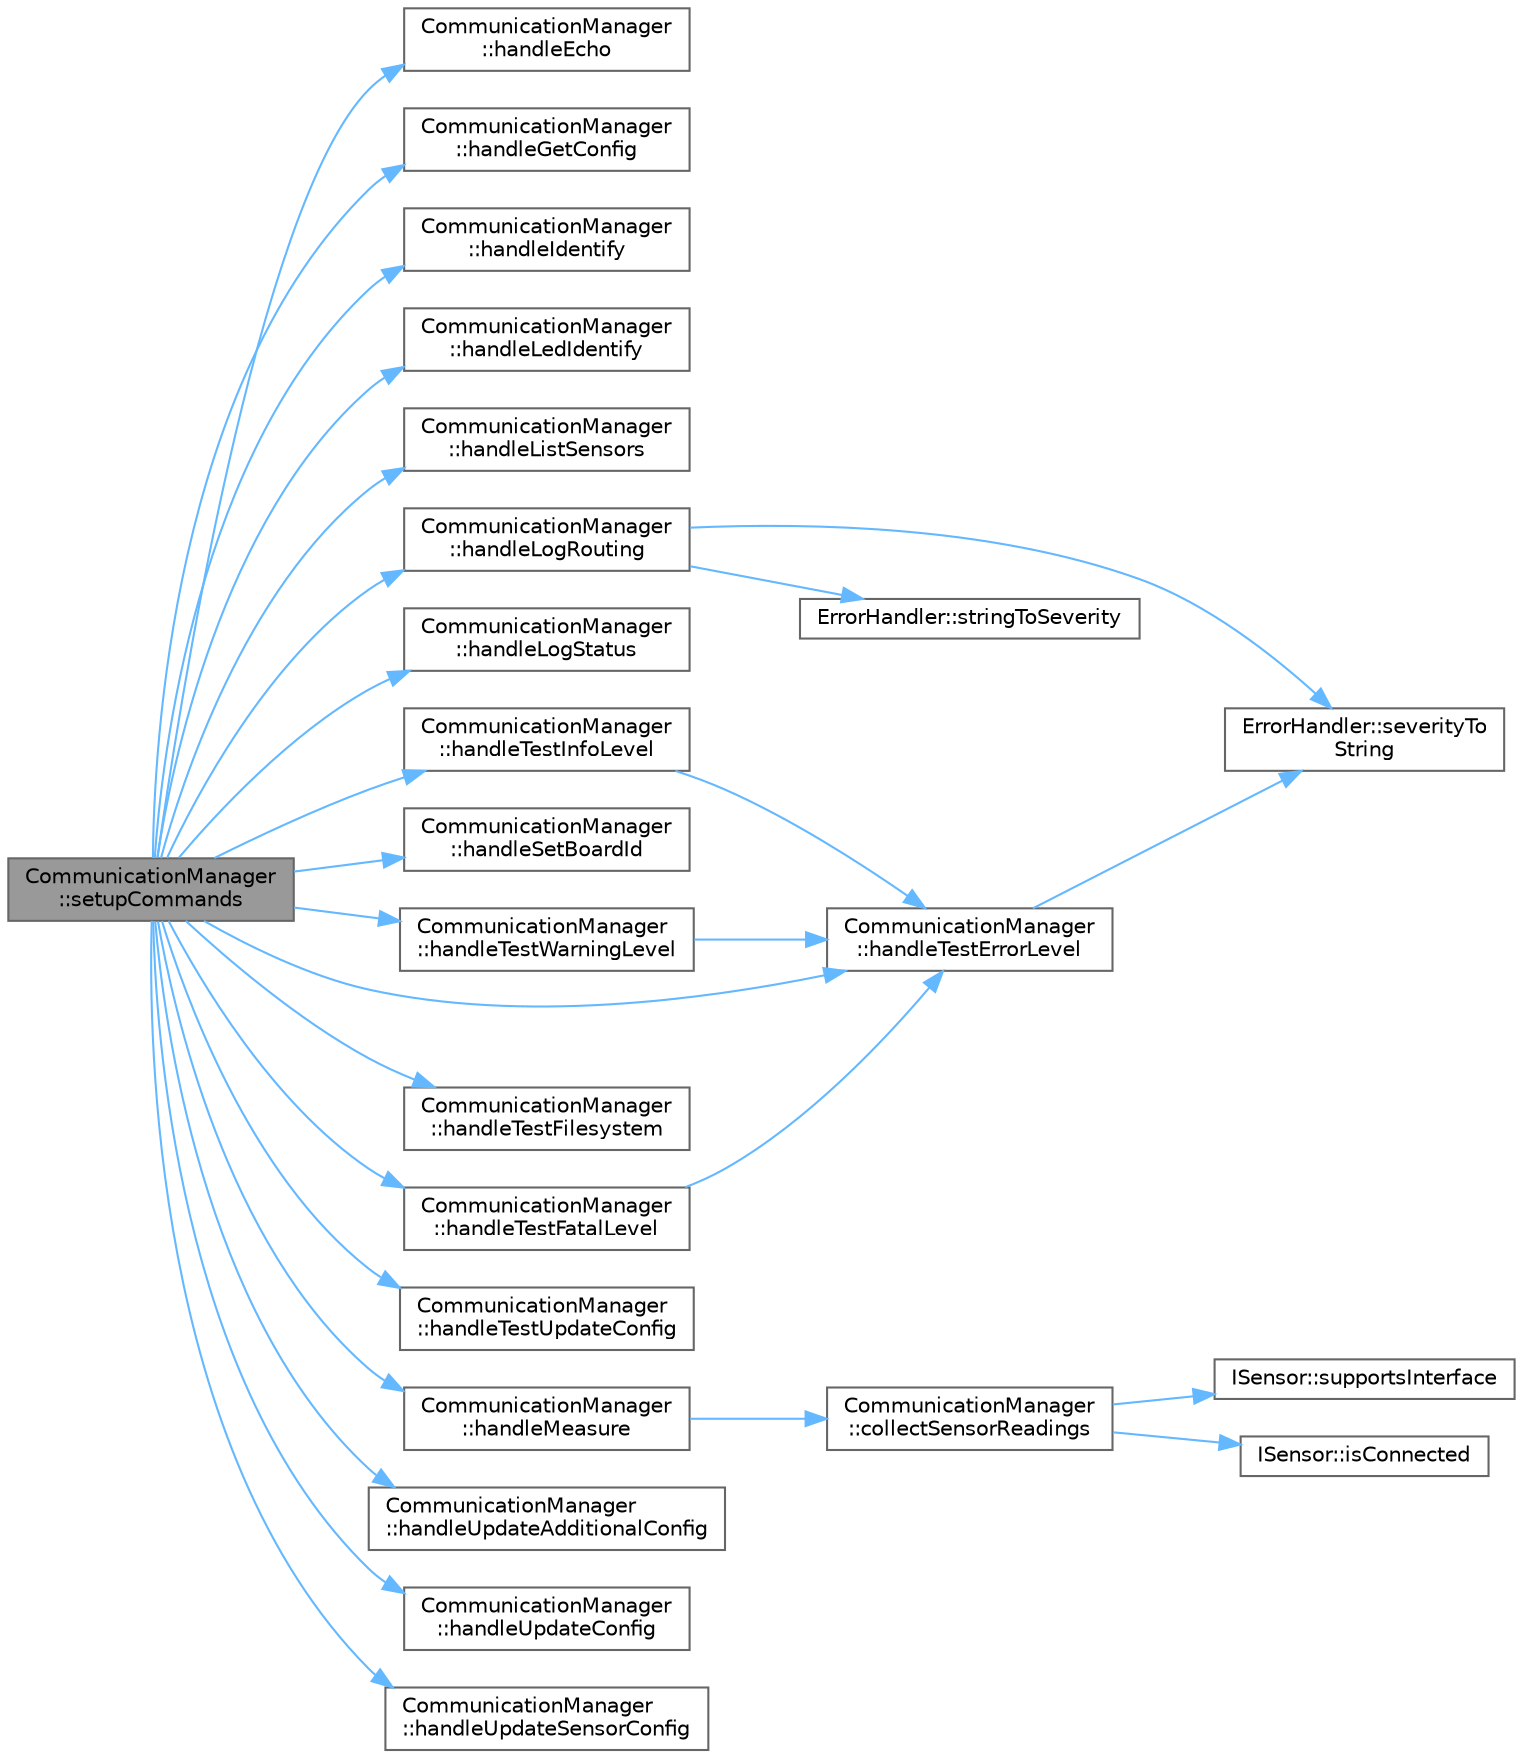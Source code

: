 digraph "CommunicationManager::setupCommands"
{
 // LATEX_PDF_SIZE
  bgcolor="transparent";
  edge [fontname=Helvetica,fontsize=10,labelfontname=Helvetica,labelfontsize=10];
  node [fontname=Helvetica,fontsize=10,shape=box,height=0.2,width=0.4];
  rankdir="LR";
  Node1 [id="Node000001",label="CommunicationManager\l::setupCommands",height=0.2,width=0.4,color="gray40", fillcolor="grey60", style="filled", fontcolor="black",tooltip="Register all SCPI commands with the parser."];
  Node1 -> Node2 [id="edge1_Node000001_Node000002",color="steelblue1",style="solid",tooltip=" "];
  Node2 [id="Node000002",label="CommunicationManager\l::handleEcho",height=0.2,width=0.4,color="grey40", fillcolor="white", style="filled",URL="$class_communication_manager.html#a8fb1f9767a9c2a586a3eb921ec74f890",tooltip=" "];
  Node1 -> Node3 [id="edge2_Node000001_Node000003",color="steelblue1",style="solid",tooltip=" "];
  Node3 [id="Node000003",label="CommunicationManager\l::handleGetConfig",height=0.2,width=0.4,color="grey40", fillcolor="white", style="filled",URL="$class_communication_manager.html#a9e466f6aae9c40128ceaf16e04ca3760",tooltip=" "];
  Node1 -> Node4 [id="edge3_Node000001_Node000004",color="steelblue1",style="solid",tooltip=" "];
  Node4 [id="Node000004",label="CommunicationManager\l::handleIdentify",height=0.2,width=0.4,color="grey40", fillcolor="white", style="filled",URL="$class_communication_manager.html#ab28d570529a2303b1081e6016034c008",tooltip=" "];
  Node1 -> Node5 [id="edge4_Node000001_Node000005",color="steelblue1",style="solid",tooltip=" "];
  Node5 [id="Node000005",label="CommunicationManager\l::handleLedIdentify",height=0.2,width=0.4,color="grey40", fillcolor="white", style="filled",URL="$class_communication_manager.html#a9a16aa4fb18dfea11b2b3363b442f455",tooltip=" "];
  Node1 -> Node6 [id="edge5_Node000001_Node000006",color="steelblue1",style="solid",tooltip=" "];
  Node6 [id="Node000006",label="CommunicationManager\l::handleListSensors",height=0.2,width=0.4,color="grey40", fillcolor="white", style="filled",URL="$class_communication_manager.html#a1f7efa0a376d4f54d0ad503f4154216c",tooltip=" "];
  Node1 -> Node7 [id="edge6_Node000001_Node000007",color="steelblue1",style="solid",tooltip=" "];
  Node7 [id="Node000007",label="CommunicationManager\l::handleLogRouting",height=0.2,width=0.4,color="grey40", fillcolor="white", style="filled",URL="$class_communication_manager.html#a10b20a1f75bc05bd5f73fef2e230e906",tooltip=" "];
  Node7 -> Node8 [id="edge7_Node000007_Node000008",color="steelblue1",style="solid",tooltip=" "];
  Node8 [id="Node000008",label="ErrorHandler::severityTo\lString",height=0.2,width=0.4,color="grey40", fillcolor="white", style="filled",URL="$class_error_handler.html#a28e4c666c764f31533832edde5d8e014",tooltip="Convert severity level to string."];
  Node7 -> Node9 [id="edge8_Node000007_Node000009",color="steelblue1",style="solid",tooltip=" "];
  Node9 [id="Node000009",label="ErrorHandler::stringToSeverity",height=0.2,width=0.4,color="grey40", fillcolor="white", style="filled",URL="$class_error_handler.html#a6c957506a74daf83fad82b459adfbd8f",tooltip="Convert string to severity level."];
  Node1 -> Node10 [id="edge9_Node000001_Node000010",color="steelblue1",style="solid",tooltip=" "];
  Node10 [id="Node000010",label="CommunicationManager\l::handleLogStatus",height=0.2,width=0.4,color="grey40", fillcolor="white", style="filled",URL="$class_communication_manager.html#aa623a44630d5beecf132c1bbcf42c9a0",tooltip=" "];
  Node1 -> Node11 [id="edge10_Node000001_Node000011",color="steelblue1",style="solid",tooltip=" "];
  Node11 [id="Node000011",label="CommunicationManager\l::handleMeasure",height=0.2,width=0.4,color="grey40", fillcolor="white", style="filled",URL="$class_communication_manager.html#ab395f48ff53e0ebe90d460b5db023a31",tooltip=" "];
  Node11 -> Node12 [id="edge11_Node000011_Node000012",color="steelblue1",style="solid",tooltip=" "];
  Node12 [id="Node000012",label="CommunicationManager\l::collectSensorReadings",height=0.2,width=0.4,color="grey40", fillcolor="white", style="filled",URL="$class_communication_manager.html#a14eb31396c8a6ecd19c802120dd6655b",tooltip="Collect readings from a sensor into a values vector."];
  Node12 -> Node13 [id="edge12_Node000012_Node000013",color="steelblue1",style="solid",tooltip=" "];
  Node13 [id="Node000013",label="ISensor::isConnected",height=0.2,width=0.4,color="grey40", fillcolor="white", style="filled",URL="$class_i_sensor.html#ac7678115a091121756493cd2da886a5c",tooltip="Check if sensor is connected and working."];
  Node12 -> Node14 [id="edge13_Node000012_Node000014",color="steelblue1",style="solid",tooltip=" "];
  Node14 [id="Node000014",label="ISensor::supportsInterface",height=0.2,width=0.4,color="grey40", fillcolor="white", style="filled",URL="$class_i_sensor.html#a0aa4dae9e1a5405d10ab3d5354b816af",tooltip="Check if sensor supports a specific interface."];
  Node1 -> Node15 [id="edge14_Node000001_Node000015",color="steelblue1",style="solid",tooltip=" "];
  Node15 [id="Node000015",label="CommunicationManager\l::handleSetBoardId",height=0.2,width=0.4,color="grey40", fillcolor="white", style="filled",URL="$class_communication_manager.html#acc48d8601ba151bde49491bc78b4c22b",tooltip=" "];
  Node1 -> Node16 [id="edge15_Node000001_Node000016",color="steelblue1",style="solid",tooltip=" "];
  Node16 [id="Node000016",label="CommunicationManager\l::handleTestErrorLevel",height=0.2,width=0.4,color="grey40", fillcolor="white", style="filled",URL="$class_communication_manager.html#af94e9702ed5b64fdb29b1b26dd37634a",tooltip=" "];
  Node16 -> Node8 [id="edge16_Node000016_Node000008",color="steelblue1",style="solid",tooltip=" "];
  Node1 -> Node17 [id="edge17_Node000001_Node000017",color="steelblue1",style="solid",tooltip=" "];
  Node17 [id="Node000017",label="CommunicationManager\l::handleTestFatalLevel",height=0.2,width=0.4,color="grey40", fillcolor="white", style="filled",URL="$class_communication_manager.html#a1d29336b745b0540c5f7b557301108a1",tooltip=" "];
  Node17 -> Node16 [id="edge18_Node000017_Node000016",color="steelblue1",style="solid",tooltip=" "];
  Node1 -> Node18 [id="edge19_Node000001_Node000018",color="steelblue1",style="solid",tooltip=" "];
  Node18 [id="Node000018",label="CommunicationManager\l::handleTestFilesystem",height=0.2,width=0.4,color="grey40", fillcolor="white", style="filled",URL="$class_communication_manager.html#a2c99f4b4153b21958293f7712deaaf8c",tooltip=" "];
  Node1 -> Node19 [id="edge20_Node000001_Node000019",color="steelblue1",style="solid",tooltip=" "];
  Node19 [id="Node000019",label="CommunicationManager\l::handleTestInfoLevel",height=0.2,width=0.4,color="grey40", fillcolor="white", style="filled",URL="$class_communication_manager.html#ad4ff77464bcadd5a23b8c0a48302df64",tooltip=" "];
  Node19 -> Node16 [id="edge21_Node000019_Node000016",color="steelblue1",style="solid",tooltip=" "];
  Node1 -> Node20 [id="edge22_Node000001_Node000020",color="steelblue1",style="solid",tooltip=" "];
  Node20 [id="Node000020",label="CommunicationManager\l::handleTestUpdateConfig",height=0.2,width=0.4,color="grey40", fillcolor="white", style="filled",URL="$class_communication_manager.html#a205f94dd9f32637e2edd6cf97f1fb6f4",tooltip=" "];
  Node1 -> Node21 [id="edge23_Node000001_Node000021",color="steelblue1",style="solid",tooltip=" "];
  Node21 [id="Node000021",label="CommunicationManager\l::handleTestWarningLevel",height=0.2,width=0.4,color="grey40", fillcolor="white", style="filled",URL="$class_communication_manager.html#a8fc41f7f8332a1b4ce19273026b082e6",tooltip=" "];
  Node21 -> Node16 [id="edge24_Node000021_Node000016",color="steelblue1",style="solid",tooltip=" "];
  Node1 -> Node22 [id="edge25_Node000001_Node000022",color="steelblue1",style="solid",tooltip=" "];
  Node22 [id="Node000022",label="CommunicationManager\l::handleUpdateAdditionalConfig",height=0.2,width=0.4,color="grey40", fillcolor="white", style="filled",URL="$class_communication_manager.html#a8f5eb6ecdb139de607e4e31a2002436b",tooltip=" "];
  Node1 -> Node23 [id="edge26_Node000001_Node000023",color="steelblue1",style="solid",tooltip=" "];
  Node23 [id="Node000023",label="CommunicationManager\l::handleUpdateConfig",height=0.2,width=0.4,color="grey40", fillcolor="white", style="filled",URL="$class_communication_manager.html#afe24efdbc43954bdf7905f5af35984de",tooltip=" "];
  Node1 -> Node24 [id="edge27_Node000001_Node000024",color="steelblue1",style="solid",tooltip=" "];
  Node24 [id="Node000024",label="CommunicationManager\l::handleUpdateSensorConfig",height=0.2,width=0.4,color="grey40", fillcolor="white", style="filled",URL="$class_communication_manager.html#a33df2902a6f2aad452fcf5774101ac30",tooltip=" "];
}
